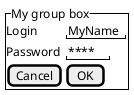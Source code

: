 @startsalt

{^"My group box"
    Login | "MyName "
    Password | "**** "
    [Cancel] | [ OK ]
}

@endsalt
